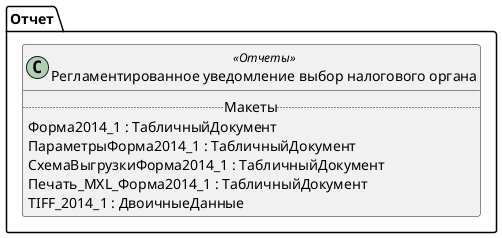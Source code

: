 ﻿@startuml РегламентированноеУведомлениеВыборНалоговогоОргана
'!include templates.wsd
'..\include templates.wsd
class Отчет.РегламентированноеУведомлениеВыборНалоговогоОргана as "Регламентированное уведомление выбор налогового органа" <<Отчеты>>
{
..Макеты..
Форма2014_1 : ТабличныйДокумент
ПараметрыФорма2014_1 : ТабличныйДокумент
СхемаВыгрузкиФорма2014_1 : ТабличныйДокумент
Печать_MXL_Форма2014_1 : ТабличныйДокумент
TIFF_2014_1 : ДвоичныеДанные
}
@enduml
